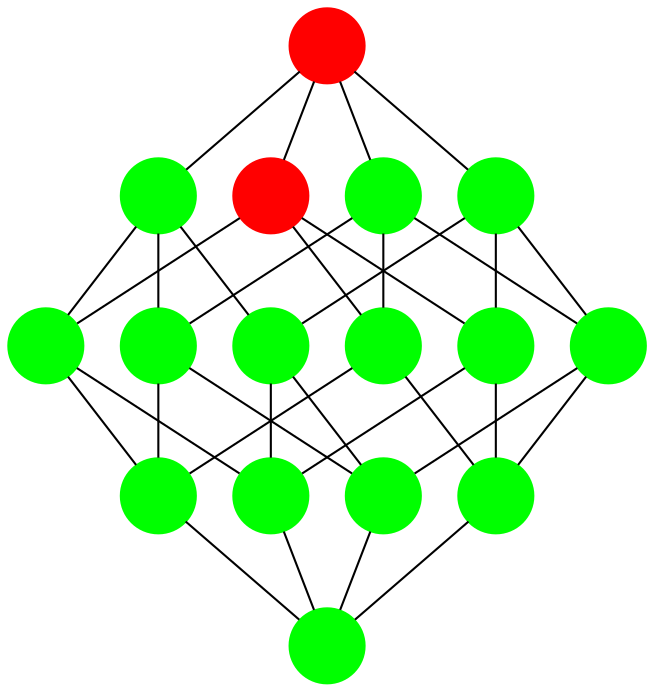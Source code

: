 digraph{
rankdir=BT
node[shape=circle,style=filled,label=""]
edge[dir=none]
0[color="#FF0000"]
1[color="#00FF00"]
2[color="#FF0000"]
3[color="#00FF00"]
4[color="#00FF00"]
5[color="#00FF00"]
6[color="#00FF00"]
7[color="#00FF00"]
8[color="#00FF00"]
9[color="#00FF00"]
10[color="#00FF00"]
11[color="#00FF00"]
12[color="#00FF00"]
13[color="#00FF00"]
14[color="#00FF00"]
15[color="#00FF00"]
1->0
2->0
4->0
8->0
3->1
5->1
9->1
3->2
6->2
10->2
7->3
11->3
5->4
6->4
12->4
7->5
13->5
7->6
14->6
15->7
9->8
10->8
12->8
11->9
13->9
11->10
14->10
15->11
13->12
14->12
15->13
15->14
}